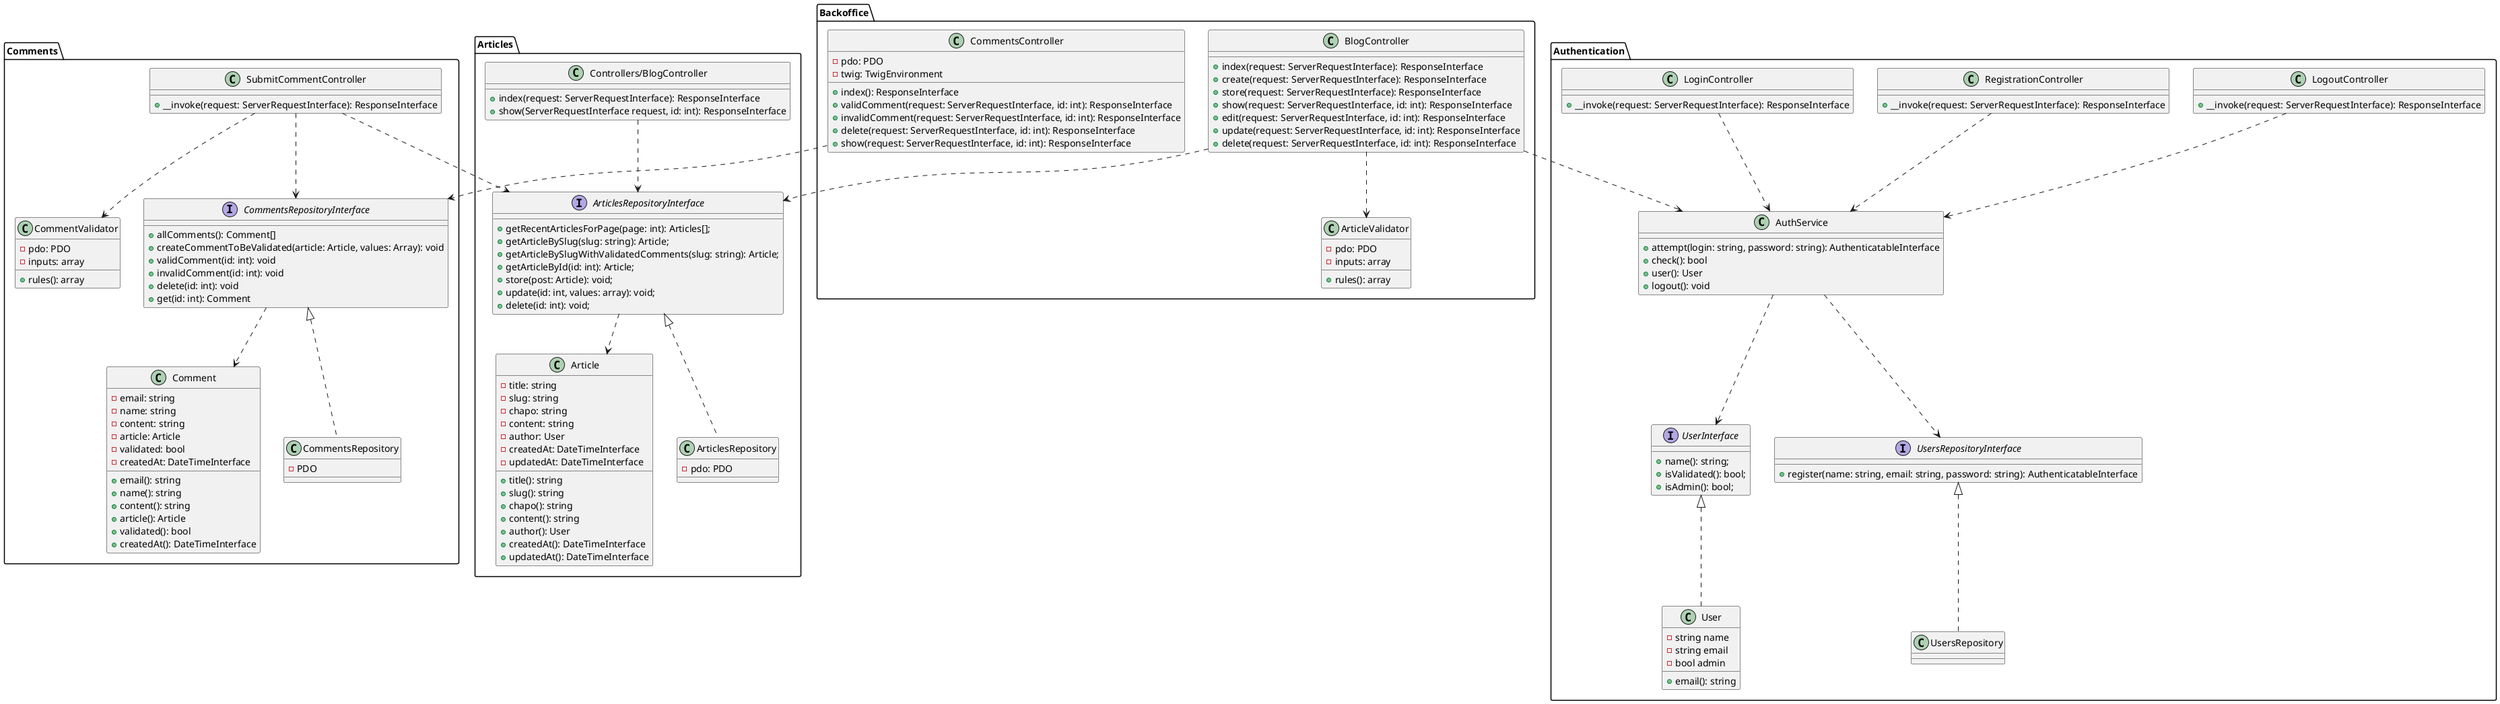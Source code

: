 @startuml
'https://plantuml.com/class-diagram

package Comments {
    class Comment {
        -email: string
        -name: string
        -content: string
        -article: Article
        -validated: bool
        -createdAt: DateTimeInterface

        +email(): string
        +name(): string
        +content(): string
        +article(): Article
        +validated(): bool
        +createdAt(): DateTimeInterface
    }

    interface CommentsRepositoryInterface{
        +allComments(): Comment[]
        +createCommentToBeValidated(article: Article, values: Array): void
        +validComment(id: int): void
        +invalidComment(id: int): void
        +delete(id: int): void
        +get(id: int): Comment
    }

    class CommentsRepository implements CommentsRepositoryInterface {
        -PDO
    }

    class SubmitCommentController {
        + __invoke(request: ServerRequestInterface): ResponseInterface
    }

    class CommentValidator {
        -pdo: PDO
        -inputs: array

        +rules(): array
    }

    CommentsRepositoryInterface ..> Comment
    SubmitCommentController ..> CommentValidator
}

package Articles {
    class Article {
        -title: string
        -slug: string
        -chapo: string
        -content: string
        -author: User
        -createdAt: DateTimeInterface
        -updatedAt: DateTimeInterface

        +title(): string
        +slug(): string
        +chapo(): string
        +content(): string
        +author(): User
        +createdAt(): DateTimeInterface
        +updatedAt(): DateTimeInterface
    }

    interface ArticlesRepositoryInterface {
        +getRecentArticlesForPage(page: int): Articles[];
        +getArticleBySlug(slug: string): Article;
        +getArticleBySlugWithValidatedComments(slug: string): Article;
        +getArticleById(id: int): Article;
        +store(post: Article): void;
        +update(id: int, values: array): void;
        +delete(id: int): void;
    }

    class ArticlesRepository implements ArticlesRepositoryInterface {
        - pdo: PDO
    }

    class Controllers/BlogController {
        +index(request: ServerRequestInterface): ResponseInterface
        +show(ServerRequestInterface request, id: int): ResponseInterface
    }

    ArticlesRepositoryInterface ..> Article
    "Controllers/BlogController" ..> ArticlesRepositoryInterface
}

package Backoffice {
    class BlogController {
        +index(request: ServerRequestInterface): ResponseInterface
        +create(request: ServerRequestInterface): ResponseInterface
        +store(request: ServerRequestInterface): ResponseInterface
        +show(request: ServerRequestInterface, id: int): ResponseInterface
        +edit(request: ServerRequestInterface, id: int): ResponseInterface
        +update(request: ServerRequestInterface, id: int): ResponseInterface
        +delete(request: ServerRequestInterface, id: int): ResponseInterface
    }

    class CommentsController {
        -pdo: PDO
        -twig: TwigEnvironment
        
        +index(): ResponseInterface
        +validComment(request: ServerRequestInterface, id: int): ResponseInterface
        +invalidComment(request: ServerRequestInterface, id: int): ResponseInterface
        +delete(request: ServerRequestInterface, id: int): ResponseInterface
        +show(request: ServerRequestInterface, id: int): ResponseInterface
    }

    class ArticleValidator {
        -pdo: PDO
        -inputs: array

        +rules(): array
    }

    BlogController ..> ArticleValidator
    CommentsController ..> CommentsRepositoryInterface
}

package Authentication {
    interface UserInterface {
        +name(): string;
        +isValidated(): bool;
        +isAdmin(): bool;
    }

    class LoginController {
        + __invoke(request: ServerRequestInterface): ResponseInterface
    }

    class LogoutController {
        + __invoke(request: ServerRequestInterface): ResponseInterface
    }

    class RegistrationController {
        + __invoke(request: ServerRequestInterface): ResponseInterface
    }

    interface UsersRepositoryInterface {
        +register(name: string, email: string, password: string): AuthenticatableInterface
    }

    class AuthService {
        +attempt(login: string, password: string): AuthenticatableInterface
        +check(): bool
        +user(): User
        +logout(): void
    }

    class User implements UserInterface {
        -string name
        -string email
        -bool admin

        +email(): string
    }

    AuthService ..> UserInterface

    LoginController ..> AuthService
    LogoutController ..> AuthService
    RegistrationController ..> AuthService

    class UsersRepository implements UsersRepositoryInterface {}

    AuthService ..> UsersRepositoryInterface
}

SubmitCommentController ..> ArticlesRepositoryInterface
SubmitCommentController ..> CommentsRepositoryInterface

BlogController ..> ArticlesRepositoryInterface
BlogController ..> AuthService

@enduml
